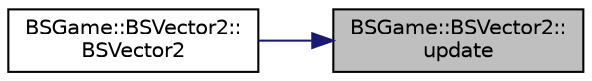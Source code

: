 digraph "BSGame::BSVector2::update"
{
 // LATEX_PDF_SIZE
  edge [fontname="Helvetica",fontsize="10",labelfontname="Helvetica",labelfontsize="10"];
  node [fontname="Helvetica",fontsize="10",shape=record];
  rankdir="RL";
  Node1 [label="BSGame::BSVector2::\lupdate",height=0.2,width=0.4,color="black", fillcolor="grey75", style="filled", fontcolor="black",tooltip="Updates the x and y values of the vector at once."];
  Node1 -> Node2 [dir="back",color="midnightblue",fontsize="10",style="solid",fontname="Helvetica"];
  Node2 [label="BSGame::BSVector2::\lBSVector2",height=0.2,width=0.4,color="black", fillcolor="white", style="filled",URL="$class_b_s_game_1_1_b_s_vector2.html#a1c81bc52a19b0b939685f96d9ef0216e",tooltip="Construct a new BSVector2 object."];
}
